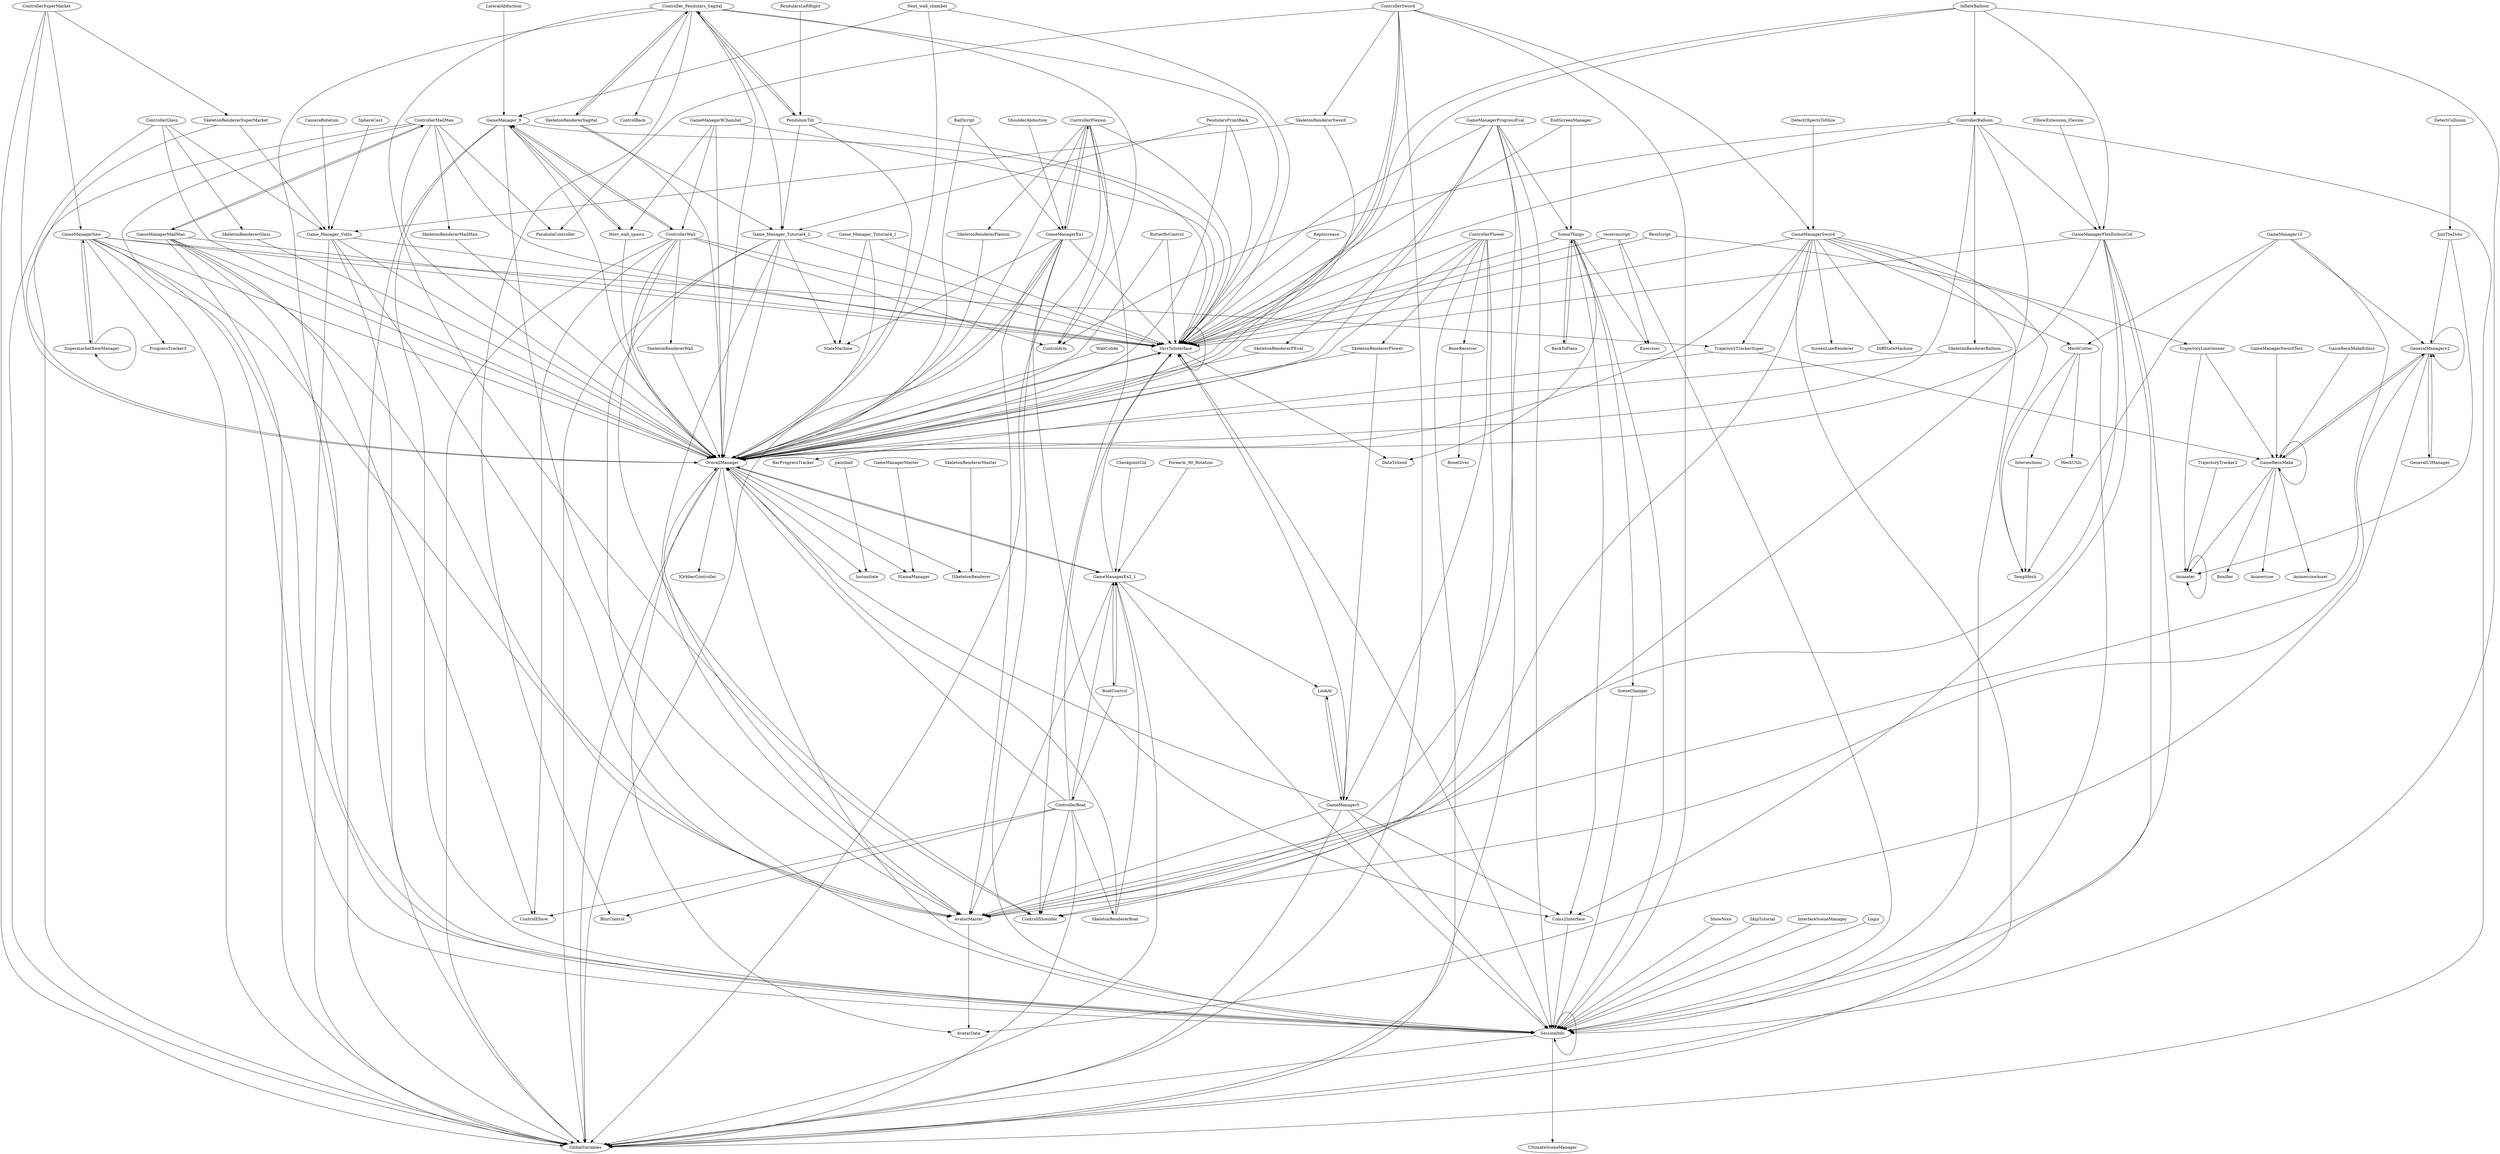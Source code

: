 digraph  {
	graph [nodesep=0.25,
		ranksep=5.0
	];
	RepIncrease -> VarsToInterface;
	SkeletonRendererSuperMarket -> OverallManager;
	SkeletonRendererSuperMarket -> Game_Manager_Vidro;
	TrajectoryTrackerSuper -> BarProgressTracker;
	TrajectoryTrackerSuper -> GameRecnMake;
	ControllerWall -> OverallManager;
	ControllerWall -> VarsToInterface;
	ControllerWall -> GlobalVariables;
	ControllerWall -> ControllShoulder;
	ControllerWall -> GameManager_9;
	ControllerWall -> SkeletonRendererWall;
	ControllerWall -> ControlElbow;
	ControllerWall -> ControlArm;
	GameManagerMailMan -> ControllerMailMan;
	GameManagerMailMan -> SessionInfo;
	GameManagerMailMan -> OverallManager;
	GameManagerMailMan -> VarsToInterface;
	GameManagerMailMan -> AvatarMaster;
	GameManagerMailMan -> GlobalVariables;
	GameManagerMailMan -> ControlElbow;
	CameraRotation -> Game_Manager_Vidro;
	GameManagerEx1 -> SessionInfo;
	GameManagerEx1 -> OverallManager;
	GameManagerEx1 -> VarsToInterface;
	GameManagerEx1 -> AvatarMaster;
	GameManagerEx1 -> GlobalVariables;
	GameManagerEx1 -> ControllerFlexion;
	GameManagerEx1 -> Coms2Interface;
	GameManagerEx1 -> StateMachine;
	ControllerMailMan -> GameManagerMailMan;
	ControllerMailMan -> SessionInfo;
	ControllerMailMan -> OverallManager;
	ControllerMailMan -> SkeletonRendererMailMan;
	ControllerMailMan -> VarsToInterface;
	ControllerMailMan -> GlobalVariables;
	ControllerMailMan -> ParabolaController;
	Intersections -> TempMesh;
	Game_Manager_Tutorial4_2 -> SessionInfo;
	Game_Manager_Tutorial4_2 -> OverallManager;
	Game_Manager_Tutorial4_2 -> VarsToInterface;
	Game_Manager_Tutorial4_2 -> AvatarMaster;
	Game_Manager_Tutorial4_2 -> GlobalVariables;
	Game_Manager_Tutorial4_2 -> StateMachine;
	SessionInfo -> SessionInfo;
	SessionInfo -> UltimateSceneManager;
	SessionInfo -> GlobalVariables;
	SkeletonRendererSword -> OverallManager;
	SkeletonRendererSword -> Game_Manager_Vidro;
	receivescript -> SessionInfo;
	receivescript -> VarsToInterface;
	receivescript -> Exercises;
	MeshCutter -> Intersections;
	MeshCutter -> TempMesh;
	MeshCutter -> MeshUtils;
	Controller_Pendulars_Sagital -> Game_Manager_Tutorial4_2;
	Controller_Pendulars_Sagital -> OverallManager;
	Controller_Pendulars_Sagital -> VarsToInterface;
	Controller_Pendulars_Sagital -> GlobalVariables;
	Controller_Pendulars_Sagital -> ControllShoulder;
	Controller_Pendulars_Sagital -> BlurControl;
	Controller_Pendulars_Sagital -> PendulumTilt;
	Controller_Pendulars_Sagital -> ControlBack;
	Controller_Pendulars_Sagital -> SkeletonRendererSagital;
	Controller_Pendulars_Sagital -> ControlArm;
	OverallManager -> Instantiate;
	OverallManager -> SessionInfo;
	OverallManager -> IGameManager;
	OverallManager -> AvatarData;
	OverallManager -> VarsToInterface;
	OverallManager -> GlobalVariables;
	OverallManager -> IOrbbecController;
	OverallManager -> GameManagerEx2_1;
	OverallManager -> ISkeletonRenderer;
	GameManagerProgressEval -> SessionInfo;
	GameManagerProgressEval -> OverallManager;
	GameManagerProgressEval -> SceneThings;
	GameManagerProgressEval -> VarsToInterface;
	GameManagerProgressEval -> AvatarMaster;
	GameManagerProgressEval -> GlobalVariables;
	GameManagerProgressEval -> SkeletonRendererPEval;
	DetectObjectsToSlice -> GameManagerSword;
	SceneThings -> SessionInfo;
	SceneThings -> VarsToInterface;
	SceneThings -> DataToSend;
	SceneThings -> SceneChanger;
	SceneThings -> BackToPlans;
	SceneThings -> Exercises;
	SceneThings -> Coms2Interface;
	ControllerFlower -> OverallManager;
	ControllerFlower -> BoneReceiver;
	ControllerFlower -> VarsToInterface;
	ControllerFlower -> GlobalVariables;
	ControllerFlower -> GameManager5;
	ControllerFlower -> ControllShoulder;
	ControllerFlower -> SkeletonRendererFlower;
	BoneReceiver -> BoneGiver;
	ButterflyControl -> OverallManager;
	ButterflyControl -> VarsToInterface;
	GameManager9Chambel -> ControllerWall;
	GameManager9Chambel -> OverallManager;
	GameManager9Chambel -> VarsToInterface;
	GameManager9Chambel -> Next_wall_spawn;
	Game_Manager_Tutorial4_1 -> OverallManager;
	Game_Manager_Tutorial4_1 -> VarsToInterface;
	Game_Manager_Tutorial4_1 -> StateMachine;
	SkeletonRendererMailMan -> OverallManager;
	paintball -> Instantiate;
	VarsToInterface -> SessionInfo;
	VarsToInterface -> OverallManager;
	VarsToInterface -> VarsToInterface;
	VarsToInterface -> DataToSend;
	InflateBalloon -> SessionInfo;
	InflateBalloon -> OverallManager;
	InflateBalloon -> VarsToInterface;
	InflateBalloon -> GameManagerFlexExtensCot;
	InflateBalloon -> ControllerBalloon;
	GameManager10 -> MeshCutter;
	GameManager10 -> AvatarMaster;
	GameManager10 -> TempMesh;
	GameManager10 -> GeneralManagerv2;
	PendularsFrontBack -> Game_Manager_Tutorial4_2;
	PendularsFrontBack -> OverallManager;
	PendularsFrontBack -> VarsToInterface;
	AvatarMaster -> OverallManager;
	AvatarMaster -> AvatarData;
	SkeletonRendererFlexion -> OverallManager;
	ShowNote -> SessionInfo;
	GameManagerSaw -> TrajectoryTrackerSuper;
	GameManagerSaw -> SessionInfo;
	GameManagerSaw -> OverallManager;
	GameManagerSaw -> VarsToInterface;
	GameManagerSaw -> AvatarMaster;
	GameManagerSaw -> GlobalVariables;
	GameManagerSaw -> SupermarketItemManager;
	GameManagerSaw -> ProgressTracker3;
	TrajectoryLineGenner -> Animater;
	TrajectoryLineGenner -> GameRecnMake;
	Animater -> Animater;
	GameManagerFlexExtensCot -> SessionInfo;
	GameManagerFlexExtensCot -> OverallManager;
	GameManagerFlexExtensCot -> VarsToInterface;
	GameManagerFlexExtensCot -> AvatarMaster;
	GameManagerFlexExtensCot -> GlobalVariables;
	GameManagerFlexExtensCot -> Coms2Interface;
	GameManager5 -> SessionInfo;
	GameManager5 -> OverallManager;
	GameManager5 -> VarsToInterface;
	GameManager5 -> AvatarMaster;
	GameManager5 -> GlobalVariables;
	GameManager5 -> Coms2Interface;
	GameManager5 -> LookAt;
	Game_Manager_Vidro -> SessionInfo;
	Game_Manager_Vidro -> OverallManager;
	Game_Manager_Vidro -> VarsToInterface;
	Game_Manager_Vidro -> AvatarMaster;
	Game_Manager_Vidro -> GlobalVariables;
	GeneralManagerv2 -> AvatarData;
	GeneralManagerv2 -> AvatarMaster;
	GeneralManagerv2 -> GeneralManagerv2;
	GeneralManagerv2 -> GameRecnMake;
	GeneralManagerv2 -> GeneralUIManager;
	ControllerFlexion -> GameManagerEx1;
	ControllerFlexion -> OverallManager;
	ControllerFlexion -> VarsToInterface;
	ControllerFlexion -> SkeletonRendererFlexion;
	ControllerFlexion -> GlobalVariables;
	ControllerFlexion -> ControllShoulder;
	ControllerFlexion -> ControlArm;
	LateralAbduction -> GameManager_9;
	SupermarketItemManager -> GameManagerSaw;
	SupermarketItemManager -> SupermarketItemManager;
	SkeletonRendererGlass -> OverallManager;
	GameManager_9 -> ControllerWall;
	GameManager_9 -> SessionInfo;
	GameManager_9 -> OverallManager;
	GameManager_9 -> VarsToInterface;
	GameManager_9 -> AvatarMaster;
	GameManager_9 -> GlobalVariables;
	GameManager_9 -> Next_wall_spawn;
	Next_wall_spawn -> OverallManager;
	Next_wall_spawn -> GameManager_9;
	RestScript -> SessionInfo;
	RestScript -> VarsToInterface;
	SkeletonRendererMaster -> ISkeletonRenderer;
	GameManagerEx2_1 -> SessionInfo;
	GameManagerEx2_1 -> OverallManager;
	GameManagerEx2_1 -> VarsToInterface;
	GameManagerEx2_1 -> AvatarMaster;
	GameManagerEx2_1 -> GlobalVariables;
	GameManagerEx2_1 -> BoatControl;
	GameManagerEx2_1 -> LookAt;
	SkeletonRendererPEval -> OverallManager;
	SceneChanger -> SessionInfo;
	ElbowExtension_Flexion -> GameManagerFlexExtensCot;
	BackToPlans -> SceneThings;
	Coms2Interface -> SessionInfo;
	ControllerGlass -> OverallManager;
	ControllerGlass -> GlobalVariables;
	ControllerGlass -> Game_Manager_Vidro;
	ControllerGlass -> SkeletonRendererGlass;
	SkipTutorial -> SessionInfo;
	ControllerSuperMarket -> SkeletonRendererSuperMarket;
	ControllerSuperMarket -> OverallManager;
	ControllerSuperMarket -> GameManagerSaw;
	ControllerSuperMarket -> GlobalVariables;
	ShoulderAbduction -> GameManagerEx1;
	EndScreenManager -> SceneThings;
	EndScreenManager -> VarsToInterface;
	GameManagerSword -> TrajectoryTrackerSuper;
	GameManagerSword -> SessionInfo;
	GameManagerSword -> MeshCutter;
	GameManagerSword -> OverallManager;
	GameManagerSword -> VarsToInterface;
	GameManagerSword -> AvatarMaster;
	GameManagerSword -> TrajectoryLineGenner;
	GameManagerSword -> GlobalVariables;
	GameManagerSword -> TempMesh;
	GameManagerSword -> ScreenLineRenderer;
	GameManagerSword -> DiffStateMachine;
	SkeletonRendererBoat -> OverallManager;
	SkeletonRendererBoat -> GameManagerEx2_1;
	InterfaceSceneManager -> SessionInfo;
	ControllerBoat -> OverallManager;
	ControllerBoat -> VarsToInterface;
	ControllerBoat -> GlobalVariables;
	ControllerBoat -> ControllShoulder;
	ControllerBoat -> GameManagerEx2_1;
	ControllerBoat -> SkeletonRendererBoat;
	ControllerBoat -> BlurControl;
	ControllerBoat -> ControlElbow;
	SphereCast -> Game_Manager_Vidro;
	SkeletonRendererWall -> OverallManager;
	BallScript -> GameManagerEx1;
	BallScript -> OverallManager;
	ControllerBalloon -> OverallManager;
	ControllerBalloon -> VarsToInterface;
	ControllerBalloon -> GlobalVariables;
	ControllerBalloon -> GameManagerFlexExtensCot;
	ControllerBalloon -> ControllShoulder;
	ControllerBalloon -> SkeletonRendererBalloon;
	ControllerBalloon -> ControlArm;
	Login -> SessionInfo;
	BoatControl -> GameManagerEx2_1;
	BoatControl -> ControllerBoat;
	GameManagerMaster -> IGameManager;
	WallColide -> OverallManager;
	CheckpointCol -> GameManagerEx2_1;
	PendulumTilt -> Game_Manager_Tutorial4_2;
	PendulumTilt -> Controller_Pendulars_Sagital;
	PendulumTilt -> OverallManager;
	PendulumTilt -> VarsToInterface;
	GameRecnMake -> Animater;
	GameRecnMake -> GeneralManagerv2;
	GameRecnMake -> GameRecnMake;
	GameRecnMake -> Animercise;
	GameRecnMake -> AnimerciseAsset;
	GameRecnMake -> Bonifier;
	SkeletonRendererFlower -> OverallManager;
	SkeletonRendererFlower -> GameManager5;
	SkeletonRendererBalloon -> OverallManager;
	GeneralUIManager -> GeneralManagerv2;
	Forearm_90_Rotation -> GameManagerEx2_1;
	ControllerSword -> SessionInfo;
	ControllerSword -> SkeletonRendererSword;
	ControllerSword -> OverallManager;
	ControllerSword -> VarsToInterface;
	ControllerSword -> GlobalVariables;
	ControllerSword -> ParabolaController;
	ControllerSword -> GameManagerSword;
	JoinTheDots -> Animater;
	JoinTheDots -> GeneralManagerv2;
	PendularsLeftRight -> PendulumTilt;
	SkeletonRendererSagital -> Game_Manager_Tutorial4_2;
	SkeletonRendererSagital -> Controller_Pendulars_Sagital;
	SkeletonRendererSagital -> OverallManager;
	Next_wall_chambel -> OverallManager;
	Next_wall_chambel -> VarsToInterface;
	Next_wall_chambel -> GameManager_9;
	LookAt -> GameManager5;
	TrajectoryTracker2 -> Animater;
	GameManagerSwordTest -> GameRecnMake;
	GameRecnMakeEditor -> GameRecnMake;
	DetectCollision -> JoinTheDots;
}
